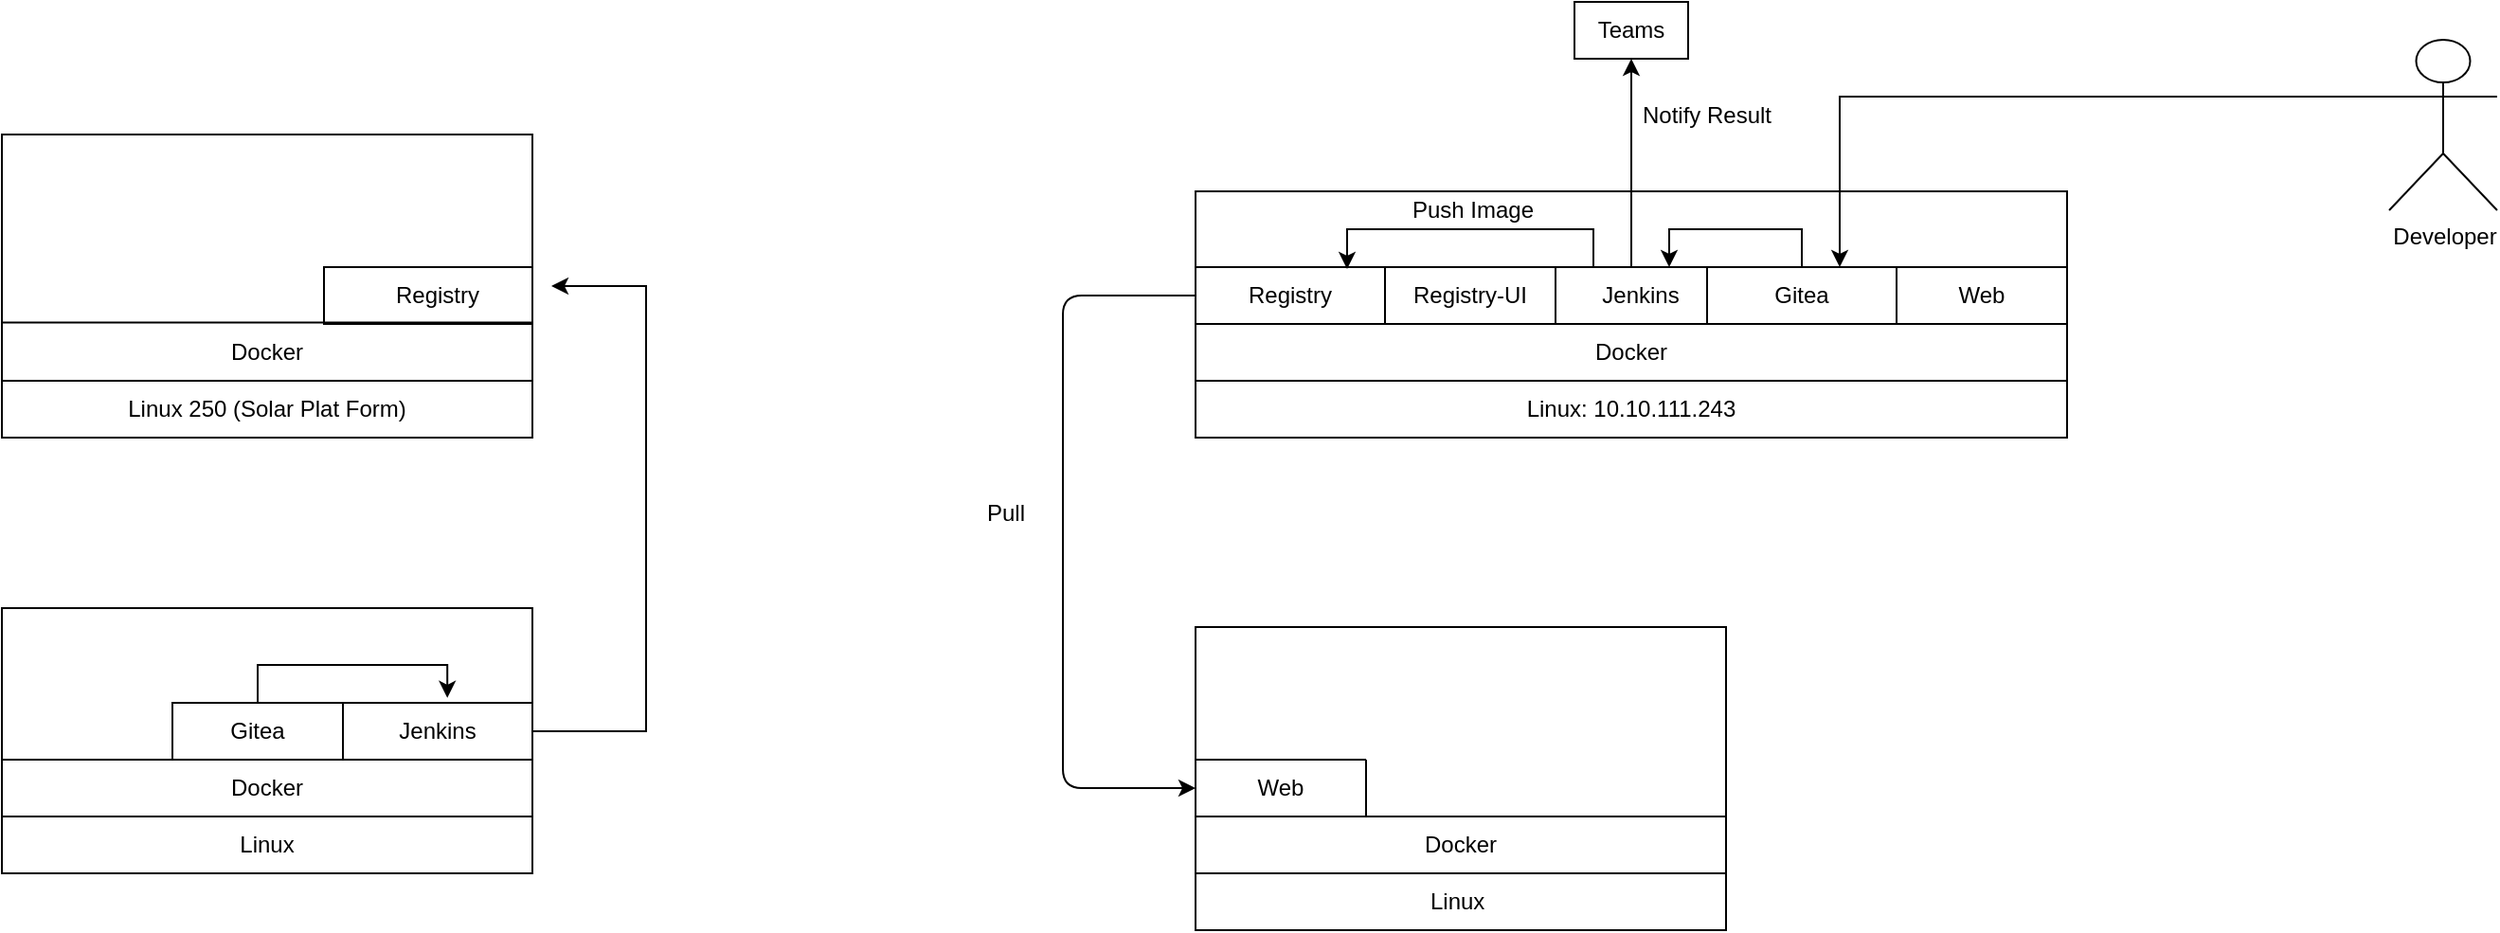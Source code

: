 <mxfile version="13.6.0" type="github">
  <diagram id="IT9nS8kqRxy1utYyjVAF" name="Page-1">
    <mxGraphModel dx="2015" dy="609" grid="1" gridSize="10" guides="1" tooltips="1" connect="1" arrows="1" fold="1" page="1" pageScale="1" pageWidth="827" pageHeight="1169" math="0" shadow="0">
      <root>
        <mxCell id="0" />
        <mxCell id="1" parent="0" />
        <mxCell id="gb0lBnmiJU7sS7x-HtrJ-14" value="" style="rounded=0;whiteSpace=wrap;html=1;" parent="1" vertex="1">
          <mxGeometry x="230" y="250" width="460" height="130" as="geometry" />
        </mxCell>
        <mxCell id="gb0lBnmiJU7sS7x-HtrJ-17" value="Linux: 10.10.111.243" style="text;html=1;strokeColor=none;fillColor=none;align=center;verticalAlign=middle;whiteSpace=wrap;rounded=0;" parent="1" vertex="1">
          <mxGeometry x="230" y="350" width="460" height="30" as="geometry" />
        </mxCell>
        <mxCell id="gb0lBnmiJU7sS7x-HtrJ-18" value="" style="endArrow=none;html=1;exitX=0;exitY=0;exitDx=0;exitDy=0;entryX=1;entryY=0;entryDx=0;entryDy=0;" parent="1" source="gb0lBnmiJU7sS7x-HtrJ-17" target="gb0lBnmiJU7sS7x-HtrJ-17" edge="1">
          <mxGeometry width="50" height="50" relative="1" as="geometry">
            <mxPoint x="430" y="380" as="sourcePoint" />
            <mxPoint x="480" y="330" as="targetPoint" />
            <Array as="points" />
          </mxGeometry>
        </mxCell>
        <mxCell id="gb0lBnmiJU7sS7x-HtrJ-19" value="Docker" style="text;html=1;strokeColor=none;fillColor=none;align=center;verticalAlign=middle;whiteSpace=wrap;rounded=0;" parent="1" vertex="1">
          <mxGeometry x="230" y="320" width="460" height="30" as="geometry" />
        </mxCell>
        <mxCell id="gb0lBnmiJU7sS7x-HtrJ-20" value="" style="endArrow=none;html=1;exitX=0;exitY=0;exitDx=0;exitDy=0;entryX=1;entryY=0;entryDx=0;entryDy=0;" parent="1" source="gb0lBnmiJU7sS7x-HtrJ-19" target="gb0lBnmiJU7sS7x-HtrJ-19" edge="1">
          <mxGeometry width="50" height="50" relative="1" as="geometry">
            <mxPoint x="430" y="350" as="sourcePoint" />
            <mxPoint x="480" y="300" as="targetPoint" />
          </mxGeometry>
        </mxCell>
        <mxCell id="gb0lBnmiJU7sS7x-HtrJ-21" value="" style="rounded=0;whiteSpace=wrap;html=1;" parent="1" vertex="1">
          <mxGeometry x="230" y="290" width="100" height="30" as="geometry" />
        </mxCell>
        <mxCell id="gb0lBnmiJU7sS7x-HtrJ-22" value="Registry" style="text;html=1;strokeColor=none;fillColor=none;align=center;verticalAlign=middle;whiteSpace=wrap;rounded=0;" parent="1" vertex="1">
          <mxGeometry x="230" y="290" width="100" height="30" as="geometry" />
        </mxCell>
        <mxCell id="gb0lBnmiJU7sS7x-HtrJ-28" value="" style="rounded=0;whiteSpace=wrap;html=1;" parent="1" vertex="1">
          <mxGeometry x="330" y="290" width="90" height="30" as="geometry" />
        </mxCell>
        <mxCell id="gb0lBnmiJU7sS7x-HtrJ-25" value="Registry-UI" style="text;html=1;strokeColor=none;fillColor=none;align=center;verticalAlign=middle;whiteSpace=wrap;rounded=0;" parent="1" vertex="1">
          <mxGeometry x="330" y="290" width="90" height="30" as="geometry" />
        </mxCell>
        <mxCell id="gb0lBnmiJU7sS7x-HtrJ-29" value="" style="rounded=0;whiteSpace=wrap;html=1;" parent="1" vertex="1">
          <mxGeometry x="600" y="290" width="90" height="30" as="geometry" />
        </mxCell>
        <mxCell id="gb0lBnmiJU7sS7x-HtrJ-30" value="Web" style="text;html=1;strokeColor=none;fillColor=none;align=center;verticalAlign=middle;whiteSpace=wrap;rounded=0;" parent="1" vertex="1">
          <mxGeometry x="600" y="290" width="90" height="30" as="geometry" />
        </mxCell>
        <mxCell id="gb0lBnmiJU7sS7x-HtrJ-32" value="" style="rounded=0;whiteSpace=wrap;html=1;" parent="1" vertex="1">
          <mxGeometry x="230" y="480" width="280" height="160" as="geometry" />
        </mxCell>
        <mxCell id="gb0lBnmiJU7sS7x-HtrJ-33" value="Linux&amp;nbsp;" style="text;html=1;strokeColor=none;fillColor=none;align=center;verticalAlign=middle;whiteSpace=wrap;rounded=0;" parent="1" vertex="1">
          <mxGeometry x="230" y="610" width="280" height="30" as="geometry" />
        </mxCell>
        <mxCell id="gb0lBnmiJU7sS7x-HtrJ-34" value="Docker" style="text;html=1;strokeColor=none;fillColor=none;align=center;verticalAlign=middle;whiteSpace=wrap;rounded=0;" parent="1" vertex="1">
          <mxGeometry x="230" y="580" width="280" height="30" as="geometry" />
        </mxCell>
        <mxCell id="gb0lBnmiJU7sS7x-HtrJ-42" value="" style="endArrow=none;html=1;exitX=0;exitY=0;exitDx=0;exitDy=0;entryX=1;entryY=0;entryDx=0;entryDy=0;" parent="1" edge="1">
          <mxGeometry width="50" height="50" relative="1" as="geometry">
            <mxPoint x="230.0" y="610" as="sourcePoint" />
            <mxPoint x="510" y="610" as="targetPoint" />
            <Array as="points" />
          </mxGeometry>
        </mxCell>
        <mxCell id="gb0lBnmiJU7sS7x-HtrJ-43" value="" style="endArrow=none;html=1;exitX=0;exitY=0;exitDx=0;exitDy=0;entryX=1;entryY=0;entryDx=0;entryDy=0;" parent="1" source="gb0lBnmiJU7sS7x-HtrJ-34" target="gb0lBnmiJU7sS7x-HtrJ-34" edge="1">
          <mxGeometry width="50" height="50" relative="1" as="geometry">
            <mxPoint x="410" y="470" as="sourcePoint" />
            <mxPoint x="460" y="420" as="targetPoint" />
          </mxGeometry>
        </mxCell>
        <mxCell id="gb0lBnmiJU7sS7x-HtrJ-44" value="" style="endArrow=classic;html=1;exitX=0;exitY=0.5;exitDx=0;exitDy=0;entryX=0;entryY=0.5;entryDx=0;entryDy=0;entryPerimeter=0;" parent="1" source="gb0lBnmiJU7sS7x-HtrJ-22" target="gb0lBnmiJU7sS7x-HtrJ-45" edge="1">
          <mxGeometry width="50" height="50" relative="1" as="geometry">
            <mxPoint x="170" y="410" as="sourcePoint" />
            <mxPoint x="220" y="560" as="targetPoint" />
            <Array as="points">
              <mxPoint x="160" y="305" />
              <mxPoint x="160" y="565" />
            </Array>
          </mxGeometry>
        </mxCell>
        <mxCell id="gb0lBnmiJU7sS7x-HtrJ-45" value="Web" style="text;html=1;strokeColor=none;fillColor=none;align=center;verticalAlign=middle;whiteSpace=wrap;rounded=0;" parent="1" vertex="1">
          <mxGeometry x="230" y="550" width="90" height="30" as="geometry" />
        </mxCell>
        <mxCell id="gb0lBnmiJU7sS7x-HtrJ-46" value="" style="endArrow=none;html=1;exitX=0;exitY=0;exitDx=0;exitDy=0;entryX=1;entryY=0;entryDx=0;entryDy=0;" parent="1" source="gb0lBnmiJU7sS7x-HtrJ-45" target="gb0lBnmiJU7sS7x-HtrJ-45" edge="1">
          <mxGeometry width="50" height="50" relative="1" as="geometry">
            <mxPoint x="410" y="480" as="sourcePoint" />
            <mxPoint x="460" y="430" as="targetPoint" />
          </mxGeometry>
        </mxCell>
        <mxCell id="gb0lBnmiJU7sS7x-HtrJ-47" value="" style="endArrow=none;html=1;exitX=1;exitY=0;exitDx=0;exitDy=0;entryX=1;entryY=1;entryDx=0;entryDy=0;" parent="1" source="gb0lBnmiJU7sS7x-HtrJ-45" target="gb0lBnmiJU7sS7x-HtrJ-45" edge="1">
          <mxGeometry width="50" height="50" relative="1" as="geometry">
            <mxPoint x="410" y="480" as="sourcePoint" />
            <mxPoint x="460" y="430" as="targetPoint" />
          </mxGeometry>
        </mxCell>
        <mxCell id="gb0lBnmiJU7sS7x-HtrJ-48" value="Pull" style="text;html=1;strokeColor=none;fillColor=none;align=center;verticalAlign=middle;whiteSpace=wrap;rounded=0;" parent="1" vertex="1">
          <mxGeometry x="110" y="410" width="40" height="20" as="geometry" />
        </mxCell>
        <mxCell id="gb0lBnmiJU7sS7x-HtrJ-49" value="" style="rounded=0;whiteSpace=wrap;html=1;" parent="1" vertex="1">
          <mxGeometry x="-400" y="220" width="280" height="160" as="geometry" />
        </mxCell>
        <mxCell id="gb0lBnmiJU7sS7x-HtrJ-50" value="Linux 250 (Solar Plat Form)" style="text;html=1;strokeColor=none;fillColor=none;align=center;verticalAlign=middle;whiteSpace=wrap;rounded=0;" parent="1" vertex="1">
          <mxGeometry x="-400" y="350" width="280" height="30" as="geometry" />
        </mxCell>
        <mxCell id="gb0lBnmiJU7sS7x-HtrJ-51" value="Docker" style="text;html=1;strokeColor=none;fillColor=none;align=center;verticalAlign=middle;whiteSpace=wrap;rounded=0;" parent="1" vertex="1">
          <mxGeometry x="-400" y="320" width="280" height="30" as="geometry" />
        </mxCell>
        <mxCell id="gb0lBnmiJU7sS7x-HtrJ-52" value="" style="endArrow=none;html=1;exitX=0;exitY=1;exitDx=0;exitDy=0;entryX=1;entryY=1;entryDx=0;entryDy=0;" parent="1" source="gb0lBnmiJU7sS7x-HtrJ-51" target="gb0lBnmiJU7sS7x-HtrJ-51" edge="1">
          <mxGeometry width="50" height="50" relative="1" as="geometry">
            <mxPoint x="-10" y="470" as="sourcePoint" />
            <mxPoint x="40" y="420" as="targetPoint" />
          </mxGeometry>
        </mxCell>
        <mxCell id="gb0lBnmiJU7sS7x-HtrJ-53" value="" style="endArrow=none;html=1;exitX=0;exitY=1;exitDx=0;exitDy=0;entryX=1;entryY=1;entryDx=0;entryDy=0;" parent="1" edge="1">
          <mxGeometry width="50" height="50" relative="1" as="geometry">
            <mxPoint x="-400" y="319.31" as="sourcePoint" />
            <mxPoint x="-120" y="319.31" as="targetPoint" />
          </mxGeometry>
        </mxCell>
        <mxCell id="gb0lBnmiJU7sS7x-HtrJ-54" value="Registry" style="text;html=1;strokeColor=none;fillColor=none;align=center;verticalAlign=middle;whiteSpace=wrap;rounded=0;" parent="1" vertex="1">
          <mxGeometry x="-220" y="290" width="100" height="30" as="geometry" />
        </mxCell>
        <mxCell id="gb0lBnmiJU7sS7x-HtrJ-56" value="" style="rounded=0;whiteSpace=wrap;html=1;strokeColor=#000000;fillColor=none;" parent="1" vertex="1">
          <mxGeometry x="-230" y="290" width="110" height="30" as="geometry" />
        </mxCell>
        <mxCell id="gb0lBnmiJU7sS7x-HtrJ-62" value="" style="rounded=0;whiteSpace=wrap;html=1;" parent="1" vertex="1">
          <mxGeometry x="-400" y="470" width="280" height="140" as="geometry" />
        </mxCell>
        <mxCell id="gb0lBnmiJU7sS7x-HtrJ-63" value="Linux" style="text;html=1;strokeColor=none;fillColor=none;align=center;verticalAlign=middle;whiteSpace=wrap;rounded=0;" parent="1" vertex="1">
          <mxGeometry x="-400" y="580" width="280" height="30" as="geometry" />
        </mxCell>
        <mxCell id="gb0lBnmiJU7sS7x-HtrJ-64" value="Docker" style="text;html=1;strokeColor=none;fillColor=none;align=center;verticalAlign=middle;whiteSpace=wrap;rounded=0;" parent="1" vertex="1">
          <mxGeometry x="-400" y="550" width="280" height="30" as="geometry" />
        </mxCell>
        <mxCell id="gb0lBnmiJU7sS7x-HtrJ-65" value="Gitea" style="text;html=1;strokeColor=none;fillColor=none;align=center;verticalAlign=middle;whiteSpace=wrap;rounded=0;" parent="1" vertex="1">
          <mxGeometry x="-310" y="520" width="90" height="30" as="geometry" />
        </mxCell>
        <mxCell id="gb0lBnmiJU7sS7x-HtrJ-66" value="Jenkins" style="text;html=1;strokeColor=none;fillColor=none;align=center;verticalAlign=middle;whiteSpace=wrap;rounded=0;" parent="1" vertex="1">
          <mxGeometry x="-220" y="520" width="100" height="30" as="geometry" />
        </mxCell>
        <mxCell id="gb0lBnmiJU7sS7x-HtrJ-69" value="" style="rounded=0;whiteSpace=wrap;html=1;strokeColor=#000000;fillColor=none;" parent="1" vertex="1">
          <mxGeometry x="-400" y="550" width="280" height="30" as="geometry" />
        </mxCell>
        <mxCell id="gb0lBnmiJU7sS7x-HtrJ-75" style="edgeStyle=orthogonalEdgeStyle;rounded=0;orthogonalLoop=1;jettySize=auto;html=1;exitX=0.5;exitY=0;exitDx=0;exitDy=0;entryX=0.551;entryY=-0.086;entryDx=0;entryDy=0;entryPerimeter=0;" parent="1" source="gb0lBnmiJU7sS7x-HtrJ-73" target="gb0lBnmiJU7sS7x-HtrJ-74" edge="1">
          <mxGeometry relative="1" as="geometry">
            <Array as="points">
              <mxPoint x="-265" y="500" />
              <mxPoint x="-165" y="500" />
            </Array>
          </mxGeometry>
        </mxCell>
        <mxCell id="gb0lBnmiJU7sS7x-HtrJ-73" value="" style="rounded=0;whiteSpace=wrap;html=1;strokeColor=#000000;fillColor=none;" parent="1" vertex="1">
          <mxGeometry x="-310" y="520" width="90" height="30" as="geometry" />
        </mxCell>
        <mxCell id="gb0lBnmiJU7sS7x-HtrJ-76" style="edgeStyle=orthogonalEdgeStyle;rounded=0;orthogonalLoop=1;jettySize=auto;html=1;exitX=1;exitY=0.5;exitDx=0;exitDy=0;" parent="1" source="gb0lBnmiJU7sS7x-HtrJ-74" edge="1">
          <mxGeometry relative="1" as="geometry">
            <mxPoint x="-110" y="300" as="targetPoint" />
            <Array as="points">
              <mxPoint x="-60" y="535" />
              <mxPoint x="-60" y="300" />
            </Array>
          </mxGeometry>
        </mxCell>
        <mxCell id="gb0lBnmiJU7sS7x-HtrJ-74" value="" style="rounded=0;whiteSpace=wrap;html=1;strokeColor=#000000;fillColor=none;" parent="1" vertex="1">
          <mxGeometry x="-220" y="520" width="100" height="30" as="geometry" />
        </mxCell>
        <mxCell id="gb0lBnmiJU7sS7x-HtrJ-78" value="Gitea" style="text;html=1;strokeColor=none;fillColor=none;align=center;verticalAlign=middle;whiteSpace=wrap;rounded=0;" parent="1" vertex="1">
          <mxGeometry x="500" y="290" width="100" height="30" as="geometry" />
        </mxCell>
        <mxCell id="gb0lBnmiJU7sS7x-HtrJ-79" value="Jenkins" style="text;html=1;strokeColor=none;fillColor=none;align=center;verticalAlign=middle;whiteSpace=wrap;rounded=0;" parent="1" vertex="1">
          <mxGeometry x="420" y="290" width="90" height="30" as="geometry" />
        </mxCell>
        <mxCell id="gb0lBnmiJU7sS7x-HtrJ-84" style="edgeStyle=orthogonalEdgeStyle;rounded=0;orthogonalLoop=1;jettySize=auto;html=1;exitX=0.5;exitY=0;exitDx=0;exitDy=0;entryX=0.75;entryY=0;entryDx=0;entryDy=0;" parent="1" source="gb0lBnmiJU7sS7x-HtrJ-82" target="gb0lBnmiJU7sS7x-HtrJ-83" edge="1">
          <mxGeometry relative="1" as="geometry">
            <Array as="points">
              <mxPoint x="550" y="270" />
              <mxPoint x="480" y="270" />
            </Array>
          </mxGeometry>
        </mxCell>
        <mxCell id="gb0lBnmiJU7sS7x-HtrJ-82" value="" style="rounded=0;whiteSpace=wrap;html=1;strokeColor=#000000;fillColor=none;" parent="1" vertex="1">
          <mxGeometry x="500" y="290" width="100" height="30" as="geometry" />
        </mxCell>
        <mxCell id="gb0lBnmiJU7sS7x-HtrJ-85" style="edgeStyle=orthogonalEdgeStyle;rounded=0;orthogonalLoop=1;jettySize=auto;html=1;exitX=0.25;exitY=0;exitDx=0;exitDy=0;" parent="1" source="gb0lBnmiJU7sS7x-HtrJ-83" edge="1">
          <mxGeometry relative="1" as="geometry">
            <mxPoint x="310" y="291" as="targetPoint" />
            <Array as="points">
              <mxPoint x="440" y="270" />
              <mxPoint x="310" y="270" />
            </Array>
          </mxGeometry>
        </mxCell>
        <mxCell id="gb0lBnmiJU7sS7x-HtrJ-88" style="edgeStyle=orthogonalEdgeStyle;rounded=0;orthogonalLoop=1;jettySize=auto;html=1;exitX=0.5;exitY=0;exitDx=0;exitDy=0;" parent="1" source="gb0lBnmiJU7sS7x-HtrJ-83" target="gb0lBnmiJU7sS7x-HtrJ-89" edge="1">
          <mxGeometry relative="1" as="geometry">
            <mxPoint x="460.286" y="180" as="targetPoint" />
          </mxGeometry>
        </mxCell>
        <mxCell id="gb0lBnmiJU7sS7x-HtrJ-83" value="" style="rounded=0;whiteSpace=wrap;html=1;strokeColor=#000000;fillColor=none;" parent="1" vertex="1">
          <mxGeometry x="420" y="290" width="80" height="30" as="geometry" />
        </mxCell>
        <mxCell id="gb0lBnmiJU7sS7x-HtrJ-86" value="Push Image" style="text;html=1;strokeColor=none;fillColor=none;align=center;verticalAlign=middle;whiteSpace=wrap;rounded=0;" parent="1" vertex="1">
          <mxGeometry x="339" y="250" width="75" height="20" as="geometry" />
        </mxCell>
        <mxCell id="gb0lBnmiJU7sS7x-HtrJ-89" value="Teams" style="rounded=0;whiteSpace=wrap;html=1;" parent="1" vertex="1">
          <mxGeometry x="430" y="150" width="60" height="30" as="geometry" />
        </mxCell>
        <mxCell id="gb0lBnmiJU7sS7x-HtrJ-90" value="Notify Result" style="text;html=1;strokeColor=none;fillColor=none;align=center;verticalAlign=middle;whiteSpace=wrap;rounded=0;" parent="1" vertex="1">
          <mxGeometry x="460" y="200" width="80" height="20" as="geometry" />
        </mxCell>
        <mxCell id="siEBrIOfnzwNPRl2NtPe-2" style="edgeStyle=orthogonalEdgeStyle;rounded=0;orthogonalLoop=1;jettySize=auto;html=1;entryX=0.7;entryY=0;entryDx=0;entryDy=0;entryPerimeter=0;" edge="1" parent="1" source="gb0lBnmiJU7sS7x-HtrJ-91" target="gb0lBnmiJU7sS7x-HtrJ-82">
          <mxGeometry relative="1" as="geometry">
            <mxPoint x="560" y="215" as="targetPoint" />
            <Array as="points">
              <mxPoint x="570" y="200" />
            </Array>
          </mxGeometry>
        </mxCell>
        <mxCell id="gb0lBnmiJU7sS7x-HtrJ-91" value="Developer&lt;br&gt;" style="shape=umlActor;verticalLabelPosition=bottom;verticalAlign=top;html=1;outlineConnect=0;strokeColor=#000000;fillColor=none;" parent="1" vertex="1">
          <mxGeometry x="860" y="170" width="57" height="90" as="geometry" />
        </mxCell>
      </root>
    </mxGraphModel>
  </diagram>
</mxfile>
